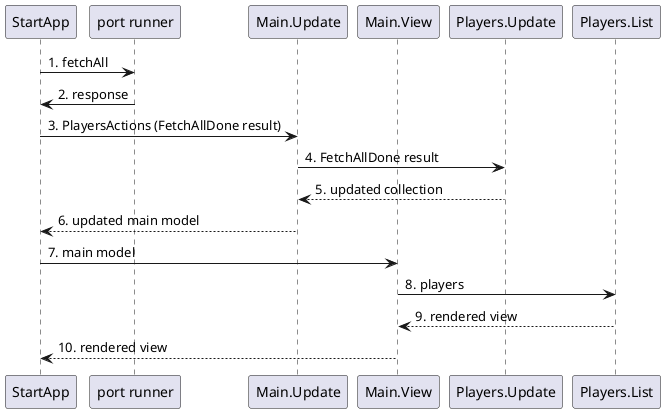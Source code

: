 @startuml
participant StartApp as SA
participant "port runner" as PR
participant Main.Update as MU
participant Main.View as MV
participant Players.Update as PU
participant Players.List as PL

SA -> PR : 1. fetchAll
PR -> SA : 2. response
SA -> MU : 3. PlayersActions (FetchAllDone result)
MU -> PU : 4. FetchAllDone result
PU --> MU : 5. updated collection
MU --> SA : 6. updated main model
SA -> MV : 7. main model
MV -> PL : 8. players
PL --> MV : 9. rendered view
MV --> SA : 10. rendered view
@enduml
